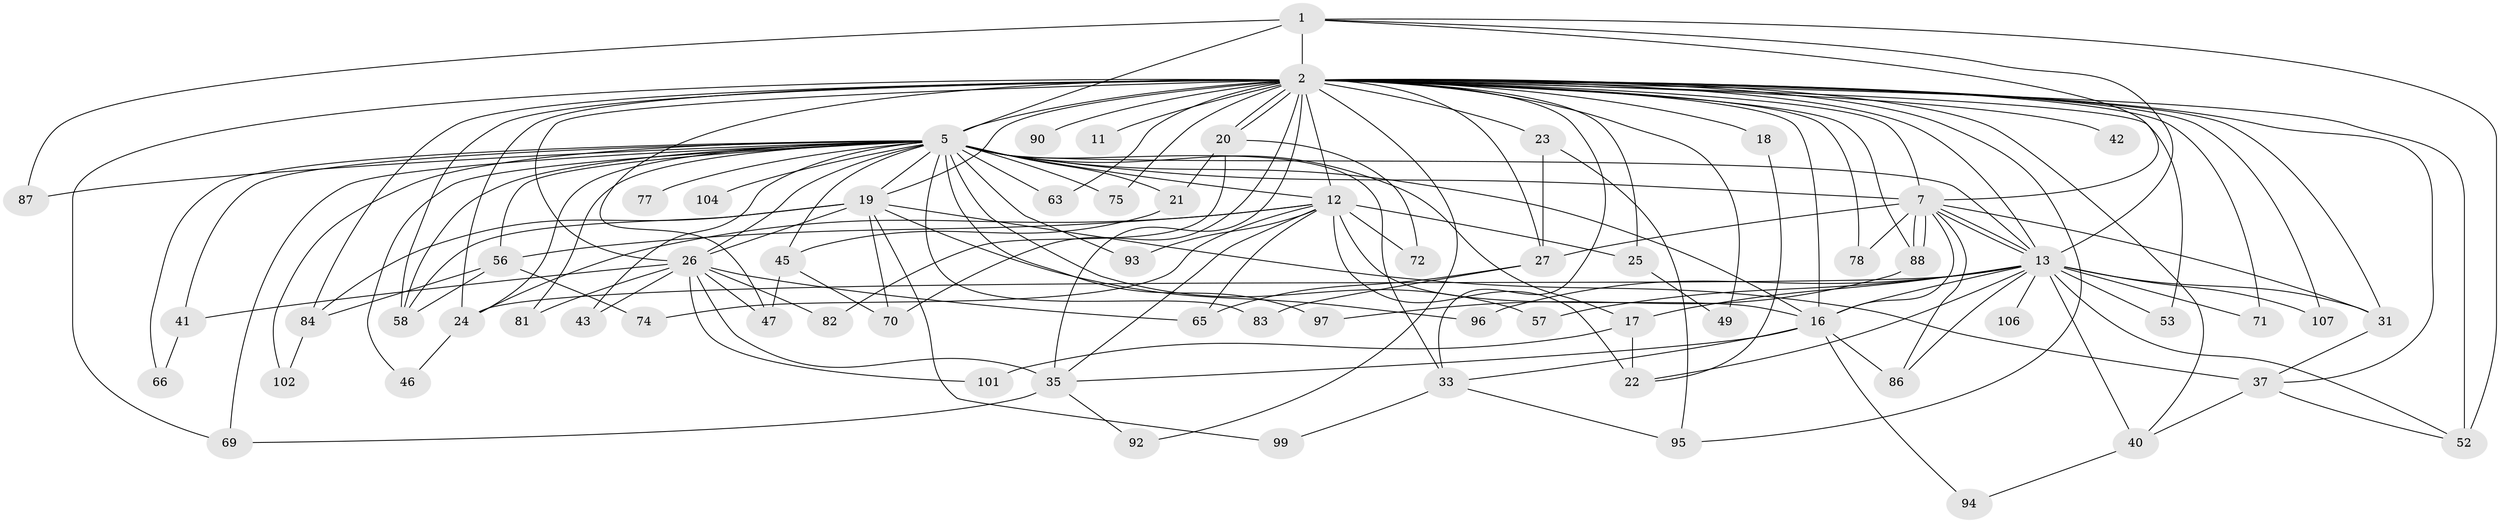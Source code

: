// original degree distribution, {12: 0.022222222222222223, 27: 0.007407407407407408, 23: 0.014814814814814815, 21: 0.007407407407407408, 31: 0.007407407407407408, 28: 0.007407407407407408, 14: 0.014814814814814815, 17: 0.007407407407407408, 2: 0.5185185185185185, 7: 0.007407407407407408, 3: 0.17777777777777778, 9: 0.014814814814814815, 8: 0.014814814814814815, 4: 0.1259259259259259, 5: 0.05185185185185185}
// Generated by graph-tools (version 1.1) at 2025/17/03/04/25 18:17:35]
// undirected, 67 vertices, 154 edges
graph export_dot {
graph [start="1"]
  node [color=gray90,style=filled];
  1;
  2 [super="+134+3+91+110+109+9+76+61+4"];
  5 [super="+89+6+80+64"];
  7 [super="+34+14"];
  11;
  12;
  13 [super="+29+15"];
  16 [super="+117+30+38"];
  17;
  18 [super="+122"];
  19;
  20;
  21;
  22;
  23;
  24 [super="+36"];
  25 [super="+132"];
  26 [super="+55"];
  27;
  31 [super="+67"];
  33 [super="+48"];
  35 [super="+68"];
  37 [super="+119+85+79"];
  40;
  41 [super="+129"];
  42;
  43;
  45 [super="+103"];
  46;
  47;
  49;
  52 [super="+111+115"];
  53;
  56;
  57;
  58 [super="+59+98"];
  63;
  65 [super="+108"];
  66;
  69;
  70;
  71;
  72;
  74;
  75;
  77;
  78;
  81;
  82;
  83;
  84 [super="+116"];
  86;
  87;
  88;
  90;
  92;
  93;
  94;
  95 [super="+127"];
  96;
  97;
  99;
  101;
  102;
  104;
  106;
  107;
  1 -- 2 [weight=6];
  1 -- 5 [weight=2];
  1 -- 7;
  1 -- 52;
  1 -- 87;
  1 -- 13;
  2 -- 5 [weight=18];
  2 -- 7 [weight=8];
  2 -- 20;
  2 -- 20;
  2 -- 24;
  2 -- 33;
  2 -- 42 [weight=2];
  2 -- 71;
  2 -- 95;
  2 -- 70 [weight=2];
  2 -- 13 [weight=2];
  2 -- 16;
  2 -- 18 [weight=3];
  2 -- 23 [weight=2];
  2 -- 88;
  2 -- 25 [weight=2];
  2 -- 27;
  2 -- 92;
  2 -- 31;
  2 -- 40;
  2 -- 107;
  2 -- 58;
  2 -- 35 [weight=2];
  2 -- 75;
  2 -- 84;
  2 -- 52 [weight=2];
  2 -- 63;
  2 -- 26 [weight=2];
  2 -- 69;
  2 -- 11 [weight=2];
  2 -- 12;
  2 -- 78;
  2 -- 19;
  2 -- 90;
  2 -- 37;
  2 -- 47;
  2 -- 49;
  2 -- 53;
  5 -- 7 [weight=4];
  5 -- 12;
  5 -- 17;
  5 -- 21;
  5 -- 26 [weight=3];
  5 -- 41 [weight=2];
  5 -- 43;
  5 -- 57;
  5 -- 58 [weight=2];
  5 -- 63;
  5 -- 66;
  5 -- 81;
  5 -- 87;
  5 -- 97;
  5 -- 102;
  5 -- 104 [weight=2];
  5 -- 13;
  5 -- 69;
  5 -- 75;
  5 -- 77 [weight=2];
  5 -- 19;
  5 -- 83;
  5 -- 24;
  5 -- 93;
  5 -- 45;
  5 -- 46;
  5 -- 56;
  5 -- 33;
  5 -- 16;
  7 -- 13;
  7 -- 13;
  7 -- 27;
  7 -- 31 [weight=2];
  7 -- 78;
  7 -- 86;
  7 -- 88;
  7 -- 88;
  7 -- 16 [weight=2];
  12 -- 16;
  12 -- 22;
  12 -- 56;
  12 -- 72;
  12 -- 74;
  12 -- 93;
  12 -- 65;
  12 -- 25;
  12 -- 35;
  12 -- 24;
  13 -- 86;
  13 -- 71;
  13 -- 40;
  13 -- 106 [weight=2];
  13 -- 107;
  13 -- 52;
  13 -- 16 [weight=2];
  13 -- 24;
  13 -- 96;
  13 -- 17;
  13 -- 53;
  13 -- 22;
  13 -- 57;
  13 -- 31;
  16 -- 33;
  16 -- 86;
  16 -- 35;
  16 -- 94;
  17 -- 22;
  17 -- 101;
  18 -- 22;
  19 -- 26;
  19 -- 58;
  19 -- 70;
  19 -- 96;
  19 -- 99;
  19 -- 84;
  19 -- 37;
  20 -- 21;
  20 -- 72;
  20 -- 82;
  21 -- 45;
  23 -- 27;
  23 -- 95;
  24 -- 46;
  25 -- 49;
  26 -- 35;
  26 -- 43;
  26 -- 47;
  26 -- 65;
  26 -- 81;
  26 -- 82;
  26 -- 41;
  26 -- 101;
  27 -- 65;
  27 -- 83;
  31 -- 37;
  33 -- 99;
  33 -- 95;
  35 -- 92;
  35 -- 69;
  37 -- 52;
  37 -- 40;
  40 -- 94;
  41 -- 66;
  45 -- 70;
  45 -- 47;
  56 -- 74;
  56 -- 84;
  56 -- 58;
  84 -- 102;
  88 -- 97;
}
